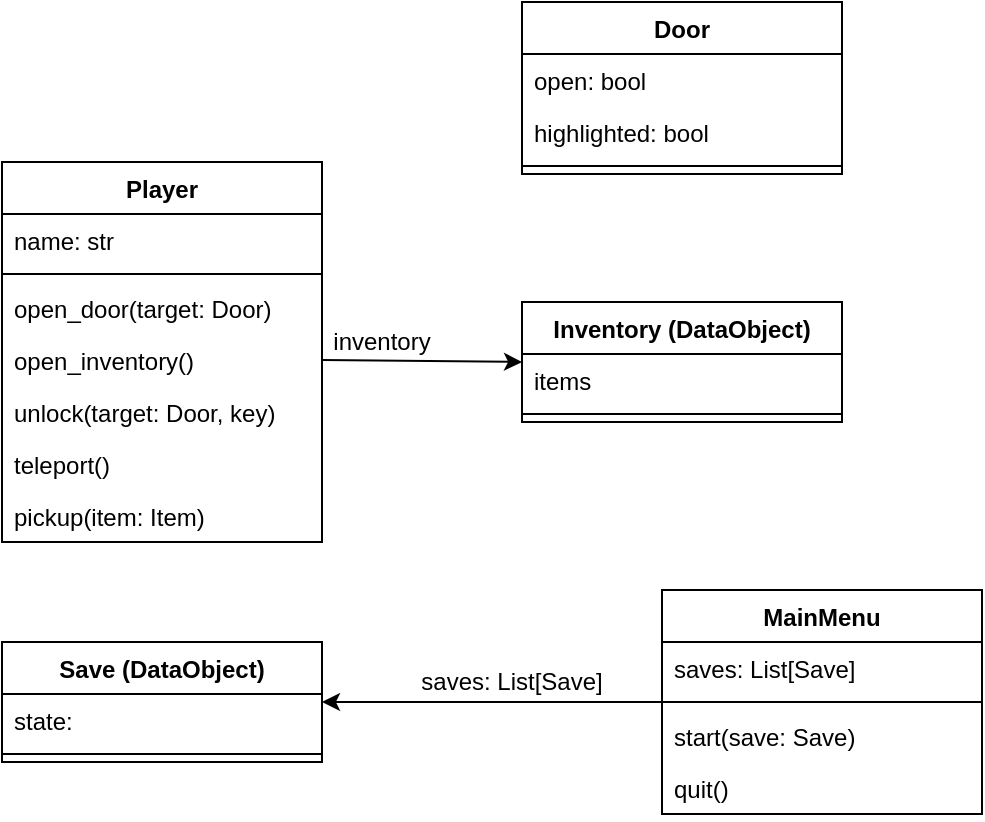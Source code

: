 <mxfile version="14.3.0" type="github">
  <diagram id="znqqi3LDVJdKR6yyBmJN" name="Page-1">
    <mxGraphModel dx="1635" dy="913" grid="1" gridSize="10" guides="1" tooltips="1" connect="1" arrows="1" fold="1" page="1" pageScale="1" pageWidth="850" pageHeight="1100" math="0" shadow="0">
      <root>
        <mxCell id="0" />
        <mxCell id="1" parent="0" />
        <mxCell id="twWwwk-NRm2VClh00j1P-1" value="Player" style="swimlane;fontStyle=1;align=center;verticalAlign=top;childLayout=stackLayout;horizontal=1;startSize=26;horizontalStack=0;resizeParent=1;resizeParentMax=0;resizeLast=0;collapsible=1;marginBottom=0;" vertex="1" parent="1">
          <mxGeometry x="210" y="130" width="160" height="190" as="geometry" />
        </mxCell>
        <mxCell id="twWwwk-NRm2VClh00j1P-2" value="name: str" style="text;strokeColor=none;fillColor=none;align=left;verticalAlign=top;spacingLeft=4;spacingRight=4;overflow=hidden;rotatable=0;points=[[0,0.5],[1,0.5]];portConstraint=eastwest;" vertex="1" parent="twWwwk-NRm2VClh00j1P-1">
          <mxGeometry y="26" width="160" height="26" as="geometry" />
        </mxCell>
        <mxCell id="twWwwk-NRm2VClh00j1P-3" value="" style="line;strokeWidth=1;fillColor=none;align=left;verticalAlign=middle;spacingTop=-1;spacingLeft=3;spacingRight=3;rotatable=0;labelPosition=right;points=[];portConstraint=eastwest;" vertex="1" parent="twWwwk-NRm2VClh00j1P-1">
          <mxGeometry y="52" width="160" height="8" as="geometry" />
        </mxCell>
        <mxCell id="twWwwk-NRm2VClh00j1P-4" value="open_door(target: Door)" style="text;strokeColor=none;fillColor=none;align=left;verticalAlign=top;spacingLeft=4;spacingRight=4;overflow=hidden;rotatable=0;points=[[0,0.5],[1,0.5]];portConstraint=eastwest;" vertex="1" parent="twWwwk-NRm2VClh00j1P-1">
          <mxGeometry y="60" width="160" height="26" as="geometry" />
        </mxCell>
        <mxCell id="twWwwk-NRm2VClh00j1P-5" value="open_inventory()" style="text;strokeColor=none;fillColor=none;align=left;verticalAlign=top;spacingLeft=4;spacingRight=4;overflow=hidden;rotatable=0;points=[[0,0.5],[1,0.5]];portConstraint=eastwest;" vertex="1" parent="twWwwk-NRm2VClh00j1P-1">
          <mxGeometry y="86" width="160" height="26" as="geometry" />
        </mxCell>
        <mxCell id="twWwwk-NRm2VClh00j1P-6" value="unlock(target: Door, key)" style="text;strokeColor=none;fillColor=none;align=left;verticalAlign=top;spacingLeft=4;spacingRight=4;overflow=hidden;rotatable=0;points=[[0,0.5],[1,0.5]];portConstraint=eastwest;" vertex="1" parent="twWwwk-NRm2VClh00j1P-1">
          <mxGeometry y="112" width="160" height="26" as="geometry" />
        </mxCell>
        <mxCell id="twWwwk-NRm2VClh00j1P-7" value="teleport()" style="text;strokeColor=none;fillColor=none;align=left;verticalAlign=top;spacingLeft=4;spacingRight=4;overflow=hidden;rotatable=0;points=[[0,0.5],[1,0.5]];portConstraint=eastwest;" vertex="1" parent="twWwwk-NRm2VClh00j1P-1">
          <mxGeometry y="138" width="160" height="26" as="geometry" />
        </mxCell>
        <mxCell id="twWwwk-NRm2VClh00j1P-8" value="pickup(item: Item)" style="text;strokeColor=none;fillColor=none;align=left;verticalAlign=top;spacingLeft=4;spacingRight=4;overflow=hidden;rotatable=0;points=[[0,0.5],[1,0.5]];portConstraint=eastwest;" vertex="1" parent="twWwwk-NRm2VClh00j1P-1">
          <mxGeometry y="164" width="160" height="26" as="geometry" />
        </mxCell>
        <mxCell id="twWwwk-NRm2VClh00j1P-9" value="Door" style="swimlane;fontStyle=1;align=center;verticalAlign=top;childLayout=stackLayout;horizontal=1;startSize=26;horizontalStack=0;resizeParent=1;resizeParentMax=0;resizeLast=0;collapsible=1;marginBottom=0;" vertex="1" parent="1">
          <mxGeometry x="470" y="50" width="160" height="86" as="geometry" />
        </mxCell>
        <mxCell id="twWwwk-NRm2VClh00j1P-10" value="open: bool" style="text;strokeColor=none;fillColor=none;align=left;verticalAlign=top;spacingLeft=4;spacingRight=4;overflow=hidden;rotatable=0;points=[[0,0.5],[1,0.5]];portConstraint=eastwest;" vertex="1" parent="twWwwk-NRm2VClh00j1P-9">
          <mxGeometry y="26" width="160" height="26" as="geometry" />
        </mxCell>
        <mxCell id="twWwwk-NRm2VClh00j1P-11" value="highlighted: bool" style="text;strokeColor=none;fillColor=none;align=left;verticalAlign=top;spacingLeft=4;spacingRight=4;overflow=hidden;rotatable=0;points=[[0,0.5],[1,0.5]];portConstraint=eastwest;" vertex="1" parent="twWwwk-NRm2VClh00j1P-9">
          <mxGeometry y="52" width="160" height="26" as="geometry" />
        </mxCell>
        <mxCell id="twWwwk-NRm2VClh00j1P-12" value="" style="line;strokeWidth=1;fillColor=none;align=left;verticalAlign=middle;spacingTop=-1;spacingLeft=3;spacingRight=3;rotatable=0;labelPosition=right;points=[];portConstraint=eastwest;" vertex="1" parent="twWwwk-NRm2VClh00j1P-9">
          <mxGeometry y="78" width="160" height="8" as="geometry" />
        </mxCell>
        <mxCell id="twWwwk-NRm2VClh00j1P-13" value="Inventory (DataObject)" style="swimlane;fontStyle=1;align=center;verticalAlign=top;childLayout=stackLayout;horizontal=1;startSize=26;horizontalStack=0;resizeParent=1;resizeParentMax=0;resizeLast=0;collapsible=1;marginBottom=0;" vertex="1" parent="1">
          <mxGeometry x="470" y="200" width="160" height="60" as="geometry" />
        </mxCell>
        <mxCell id="twWwwk-NRm2VClh00j1P-14" value="items" style="text;strokeColor=none;fillColor=none;align=left;verticalAlign=top;spacingLeft=4;spacingRight=4;overflow=hidden;rotatable=0;points=[[0,0.5],[1,0.5]];portConstraint=eastwest;" vertex="1" parent="twWwwk-NRm2VClh00j1P-13">
          <mxGeometry y="26" width="160" height="26" as="geometry" />
        </mxCell>
        <mxCell id="twWwwk-NRm2VClh00j1P-15" value="" style="line;strokeWidth=1;fillColor=none;align=left;verticalAlign=middle;spacingTop=-1;spacingLeft=3;spacingRight=3;rotatable=0;labelPosition=right;points=[];portConstraint=eastwest;" vertex="1" parent="twWwwk-NRm2VClh00j1P-13">
          <mxGeometry y="52" width="160" height="8" as="geometry" />
        </mxCell>
        <mxCell id="twWwwk-NRm2VClh00j1P-16" value="MainMenu" style="swimlane;fontStyle=1;align=center;verticalAlign=top;childLayout=stackLayout;horizontal=1;startSize=26;horizontalStack=0;resizeParent=1;resizeParentMax=0;resizeLast=0;collapsible=1;marginBottom=0;" vertex="1" parent="1">
          <mxGeometry x="540" y="344" width="160" height="112" as="geometry" />
        </mxCell>
        <mxCell id="twWwwk-NRm2VClh00j1P-17" value="saves: List[Save]" style="text;strokeColor=none;fillColor=none;align=left;verticalAlign=top;spacingLeft=4;spacingRight=4;overflow=hidden;rotatable=0;points=[[0,0.5],[1,0.5]];portConstraint=eastwest;" vertex="1" parent="twWwwk-NRm2VClh00j1P-16">
          <mxGeometry y="26" width="160" height="26" as="geometry" />
        </mxCell>
        <mxCell id="twWwwk-NRm2VClh00j1P-18" value="" style="line;strokeWidth=1;fillColor=none;align=left;verticalAlign=middle;spacingTop=-1;spacingLeft=3;spacingRight=3;rotatable=0;labelPosition=right;points=[];portConstraint=eastwest;" vertex="1" parent="twWwwk-NRm2VClh00j1P-16">
          <mxGeometry y="52" width="160" height="8" as="geometry" />
        </mxCell>
        <mxCell id="twWwwk-NRm2VClh00j1P-19" value="start(save: Save)" style="text;strokeColor=none;fillColor=none;align=left;verticalAlign=top;spacingLeft=4;spacingRight=4;overflow=hidden;rotatable=0;points=[[0,0.5],[1,0.5]];portConstraint=eastwest;" vertex="1" parent="twWwwk-NRm2VClh00j1P-16">
          <mxGeometry y="60" width="160" height="26" as="geometry" />
        </mxCell>
        <mxCell id="twWwwk-NRm2VClh00j1P-20" value="quit()" style="text;strokeColor=none;fillColor=none;align=left;verticalAlign=top;spacingLeft=4;spacingRight=4;overflow=hidden;rotatable=0;points=[[0,0.5],[1,0.5]];portConstraint=eastwest;" vertex="1" parent="twWwwk-NRm2VClh00j1P-16">
          <mxGeometry y="86" width="160" height="26" as="geometry" />
        </mxCell>
        <mxCell id="twWwwk-NRm2VClh00j1P-21" value="" style="endArrow=classic;html=1;entryX=0;entryY=0.5;entryDx=0;entryDy=0;exitX=1;exitY=0.5;exitDx=0;exitDy=0;" edge="1" parent="1" source="twWwwk-NRm2VClh00j1P-5" target="twWwwk-NRm2VClh00j1P-13">
          <mxGeometry width="50" height="50" relative="1" as="geometry">
            <mxPoint x="370" y="243" as="sourcePoint" />
            <mxPoint x="510" y="170" as="targetPoint" />
          </mxGeometry>
        </mxCell>
        <mxCell id="twWwwk-NRm2VClh00j1P-22" value="inventory" style="text;html=1;strokeColor=none;fillColor=none;align=center;verticalAlign=middle;whiteSpace=wrap;rounded=0;" vertex="1" parent="1">
          <mxGeometry x="380" y="210" width="40" height="20" as="geometry" />
        </mxCell>
        <mxCell id="twWwwk-NRm2VClh00j1P-23" value="Save (DataObject)" style="swimlane;fontStyle=1;align=center;verticalAlign=top;childLayout=stackLayout;horizontal=1;startSize=26;horizontalStack=0;resizeParent=1;resizeParentMax=0;resizeLast=0;collapsible=1;marginBottom=0;" vertex="1" parent="1">
          <mxGeometry x="210" y="370" width="160" height="60" as="geometry" />
        </mxCell>
        <mxCell id="twWwwk-NRm2VClh00j1P-24" value="state: " style="text;strokeColor=none;fillColor=none;align=left;verticalAlign=top;spacingLeft=4;spacingRight=4;overflow=hidden;rotatable=0;points=[[0,0.5],[1,0.5]];portConstraint=eastwest;" vertex="1" parent="twWwwk-NRm2VClh00j1P-23">
          <mxGeometry y="26" width="160" height="26" as="geometry" />
        </mxCell>
        <mxCell id="twWwwk-NRm2VClh00j1P-25" value="" style="line;strokeWidth=1;fillColor=none;align=left;verticalAlign=middle;spacingTop=-1;spacingLeft=3;spacingRight=3;rotatable=0;labelPosition=right;points=[];portConstraint=eastwest;" vertex="1" parent="twWwwk-NRm2VClh00j1P-23">
          <mxGeometry y="52" width="160" height="8" as="geometry" />
        </mxCell>
        <mxCell id="twWwwk-NRm2VClh00j1P-26" value="" style="endArrow=classic;html=1;" edge="1" parent="1" source="twWwwk-NRm2VClh00j1P-16" target="twWwwk-NRm2VClh00j1P-23">
          <mxGeometry width="50" height="50" relative="1" as="geometry">
            <mxPoint x="460" y="320" as="sourcePoint" />
            <mxPoint x="510" y="270" as="targetPoint" />
          </mxGeometry>
        </mxCell>
        <mxCell id="twWwwk-NRm2VClh00j1P-27" value="saves: List[Save]" style="text;html=1;strokeColor=none;fillColor=none;align=center;verticalAlign=middle;whiteSpace=wrap;rounded=0;" vertex="1" parent="1">
          <mxGeometry x="410" y="370" width="110" height="40" as="geometry" />
        </mxCell>
      </root>
    </mxGraphModel>
  </diagram>
</mxfile>
